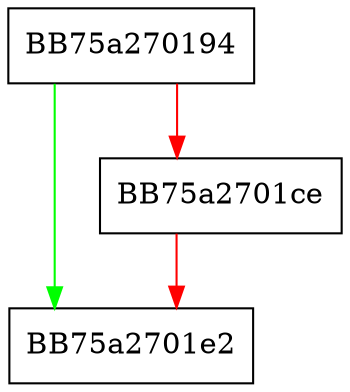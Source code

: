digraph Init {
  node [shape="box"];
  graph [splines=ortho];
  BB75a270194 -> BB75a2701e2 [color="green"];
  BB75a270194 -> BB75a2701ce [color="red"];
  BB75a2701ce -> BB75a2701e2 [color="red"];
}
